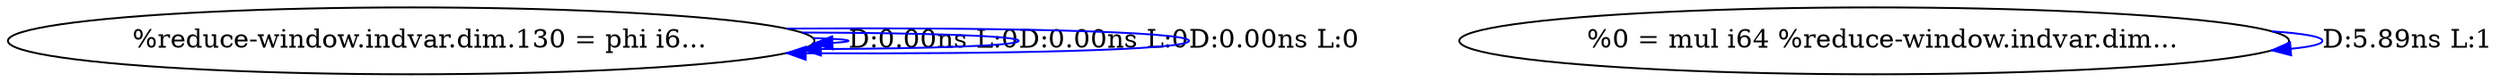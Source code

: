 digraph {
Node0x2f2e430[label="  %reduce-window.indvar.dim.130 = phi i6..."];
Node0x2f2e430 -> Node0x2f2e430[label="D:0.00ns L:0",color=blue];
Node0x2f2e430 -> Node0x2f2e430[label="D:0.00ns L:0",color=blue];
Node0x2f2e430 -> Node0x2f2e430[label="D:0.00ns L:0",color=blue];
Node0x2f2e540[label="  %0 = mul i64 %reduce-window.indvar.dim..."];
Node0x2f2e540 -> Node0x2f2e540[label="D:5.89ns L:1",color=blue];
}
